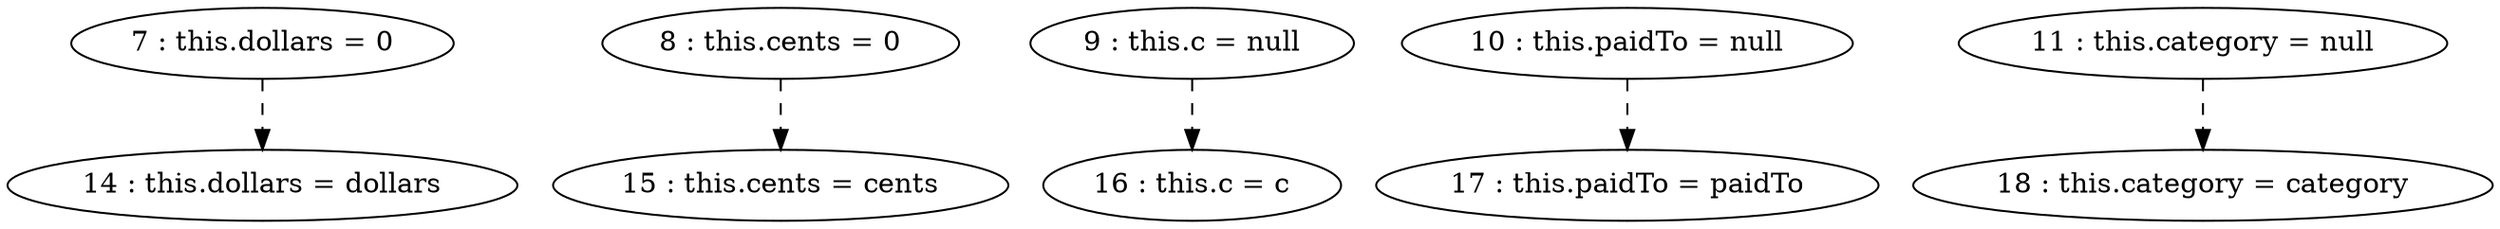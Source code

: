 digraph G {
"7 : this.dollars = 0"
"7 : this.dollars = 0" -> "14 : this.dollars = dollars" [style=dashed]
"8 : this.cents = 0"
"8 : this.cents = 0" -> "15 : this.cents = cents" [style=dashed]
"9 : this.c = null"
"9 : this.c = null" -> "16 : this.c = c" [style=dashed]
"10 : this.paidTo = null"
"10 : this.paidTo = null" -> "17 : this.paidTo = paidTo" [style=dashed]
"11 : this.category = null"
"11 : this.category = null" -> "18 : this.category = category" [style=dashed]
"14 : this.dollars = dollars"
"15 : this.cents = cents"
"16 : this.c = c"
"17 : this.paidTo = paidTo"
"18 : this.category = category"
}
